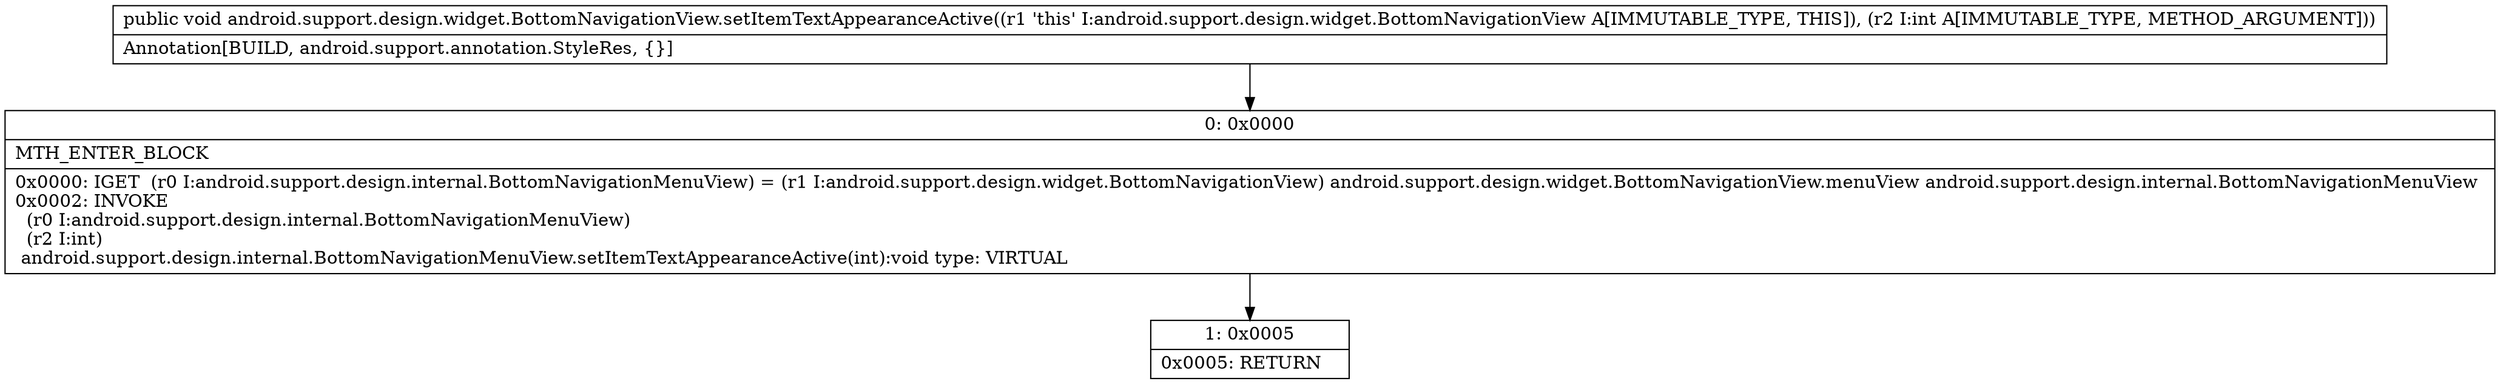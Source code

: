 digraph "CFG forandroid.support.design.widget.BottomNavigationView.setItemTextAppearanceActive(I)V" {
Node_0 [shape=record,label="{0\:\ 0x0000|MTH_ENTER_BLOCK\l|0x0000: IGET  (r0 I:android.support.design.internal.BottomNavigationMenuView) = (r1 I:android.support.design.widget.BottomNavigationView) android.support.design.widget.BottomNavigationView.menuView android.support.design.internal.BottomNavigationMenuView \l0x0002: INVOKE  \l  (r0 I:android.support.design.internal.BottomNavigationMenuView)\l  (r2 I:int)\l android.support.design.internal.BottomNavigationMenuView.setItemTextAppearanceActive(int):void type: VIRTUAL \l}"];
Node_1 [shape=record,label="{1\:\ 0x0005|0x0005: RETURN   \l}"];
MethodNode[shape=record,label="{public void android.support.design.widget.BottomNavigationView.setItemTextAppearanceActive((r1 'this' I:android.support.design.widget.BottomNavigationView A[IMMUTABLE_TYPE, THIS]), (r2 I:int A[IMMUTABLE_TYPE, METHOD_ARGUMENT]))  | Annotation[BUILD, android.support.annotation.StyleRes, \{\}]\l}"];
MethodNode -> Node_0;
Node_0 -> Node_1;
}

